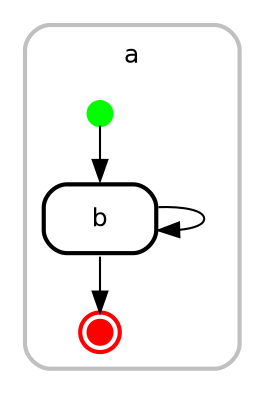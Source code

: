 digraph "state transitions" {
  fontname="Helvetica" fontsize=12 penwidth=2.0 splines=true ordering=out compound=true overlap=scale nodesep=0.3 ranksep=0.1
  node [shape=plaintext style=filled fillcolor="#FFFFFF01" fontname=Helvetica fontsize=12 penwidth=2.0]
  edge [fontname=Helvetica fontsize=10]

    subgraph "cluster_a" {
      class="state regular" color="gray" label= <
      <table cellborder="0" border="0">
        <tr><td>a</td></tr>
      </table>
      > style=rounded penwidth=2.0
      "a" [shape=point style=invis margin=0 width=0 height=0 fixedsize=true]
        "a.initial" [shape=circle style=filled class="state initial" color="green" fillcolor="green" fixedsize=true height=0.15 label=""]
    "b" [margin=0 class="state regular" color="black" label= <
      <table align="center" cellborder="0" border="2" style="rounded" width="48">
        <tr><td width="48" cellpadding="7">b</td></tr>
      </table>
    >]
    "a.final" [shape=circle style=filled class="state final" color="red" fillcolor="red" fixedsize=true height=0.15 peripheries=2 label=""]
  
    }

    "a.initial" -> "b" [label="    \l" class="transition"]
    "b" -> "a.final" [label="    \l" class="transition"]
    "b" -> "b" [label="    \l" class="transition"]
}
